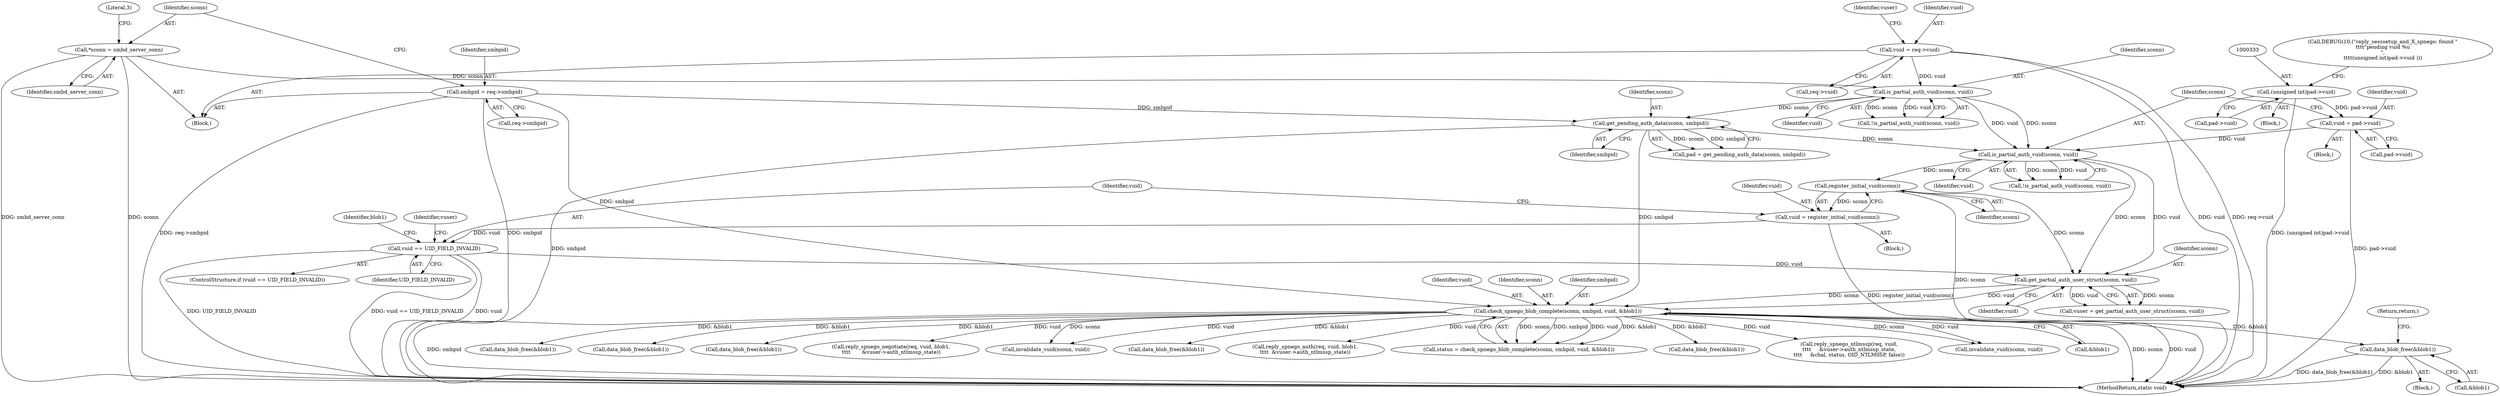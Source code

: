 digraph "0_samba_9280051bfba337458722fb157f3082f93cbd9f2b@API" {
"1000446" [label="(Call,data_blob_free(&blob1))"];
"1000378" [label="(Call,check_spnego_blob_complete(sconn, smbpid, vuid, &blob1))"];
"1000367" [label="(Call,get_partial_auth_user_struct(sconn, vuid))"];
"1000350" [label="(Call,register_initial_vuid(sconn))"];
"1000344" [label="(Call,is_partial_auth_vuid(sconn, vuid))"];
"1000315" [label="(Call,is_partial_auth_vuid(sconn, vuid))"];
"1000161" [label="(Call,*sconn = smbd_server_conn)"];
"1000141" [label="(Call,vuid = req->vuid)"];
"1000322" [label="(Call,get_pending_auth_data(sconn, smbpid))"];
"1000155" [label="(Call,smbpid = req->smbpid)"];
"1000337" [label="(Call,vuid = pad->vuid)"];
"1000332" [label="(Call,(unsigned int)pad->vuid)"];
"1000353" [label="(Call,vuid == UID_FIELD_INVALID)"];
"1000348" [label="(Call,vuid = register_initial_vuid(sconn))"];
"1000424" [label="(Call,data_blob_free(&blob1))"];
"1000365" [label="(Call,vuser = get_partial_auth_user_struct(sconn, vuid))"];
"1000381" [label="(Identifier,vuid)"];
"1000438" [label="(Call,reply_spnego_auth(req, vuid, blob1,\n\t\t\t\t  &vuser->auth_ntlmssp_state))"];
"1000484" [label="(Call,data_blob_free(&blob1))"];
"1000369" [label="(Identifier,vuid)"];
"1000344" [label="(Call,is_partial_auth_vuid(sconn, vuid))"];
"1000337" [label="(Call,vuid = pad->vuid)"];
"1000141" [label="(Call,vuid = req->vuid)"];
"1000449" [label="(Return,return;)"];
"1000162" [label="(Identifier,sconn)"];
"1000320" [label="(Call,pad = get_pending_auth_data(sconn, smbpid))"];
"1000117" [label="(Block,)"];
"1000142" [label="(Identifier,vuid)"];
"1000354" [label="(Identifier,vuid)"];
"1000323" [label="(Identifier,sconn)"];
"1000315" [label="(Call,is_partial_auth_vuid(sconn, vuid))"];
"1000353" [label="(Call,vuid == UID_FIELD_INVALID)"];
"1000314" [label="(Call,!is_partial_auth_vuid(sconn, vuid))"];
"1000348" [label="(Call,vuid = register_initial_vuid(sconn))"];
"1000316" [label="(Identifier,sconn)"];
"1000504" [label="(Call,reply_spnego_ntlmssp(req, vuid,\n\t\t\t\t     &vuser->auth_ntlmssp_state,\n\t\t\t\t     &chal, status, OID_NTLMSSP, false))"];
"1000156" [label="(Identifier,smbpid)"];
"1000163" [label="(Identifier,smbd_server_conn)"];
"1000330" [label="(Block,)"];
"1000155" [label="(Call,smbpid = req->smbpid)"];
"1000157" [label="(Call,req->smbpid)"];
"1000334" [label="(Call,pad->vuid)"];
"1000161" [label="(Call,*sconn = smbd_server_conn)"];
"1000332" [label="(Call,(unsigned int)pad->vuid)"];
"1000346" [label="(Identifier,vuid)"];
"1000395" [label="(Call,invalidate_vuid(sconn, vuid))"];
"1000359" [label="(Identifier,blob1)"];
"1000447" [label="(Call,&blob1)"];
"1000327" [label="(Block,)"];
"1000317" [label="(Identifier,vuid)"];
"1000351" [label="(Identifier,sconn)"];
"1000347" [label="(Block,)"];
"1000349" [label="(Identifier,vuid)"];
"1000355" [label="(Identifier,UID_FIELD_INVALID)"];
"1000165" [label="(Literal,3)"];
"1000382" [label="(Call,&blob1)"];
"1000378" [label="(Call,check_spnego_blob_complete(sconn, smbpid, vuid, &blob1))"];
"1000530" [label="(MethodReturn,static void)"];
"1000366" [label="(Identifier,vuser)"];
"1000339" [label="(Call,pad->vuid)"];
"1000376" [label="(Call,status = check_spnego_blob_complete(sconn, smbpid, vuid, &blob1))"];
"1000367" [label="(Call,get_partial_auth_user_struct(sconn, vuid))"];
"1000523" [label="(Call,data_blob_free(&blob1))"];
"1000379" [label="(Identifier,sconn)"];
"1000324" [label="(Identifier,smbpid)"];
"1000398" [label="(Call,data_blob_free(&blob1))"];
"1000345" [label="(Identifier,sconn)"];
"1000437" [label="(Block,)"];
"1000328" [label="(Call,DEBUG(10,(\"reply_sesssetup_and_X_spnego: found \"\n\t\t\t\t\"pending vuid %u\n\",\n\t\t\t\t(unsigned int)pad->vuid )))"];
"1000148" [label="(Identifier,vuser)"];
"1000322" [label="(Call,get_pending_auth_data(sconn, smbpid))"];
"1000380" [label="(Identifier,smbpid)"];
"1000352" [label="(ControlStructure,if (vuid == UID_FIELD_INVALID))"];
"1000143" [label="(Call,req->vuid)"];
"1000501" [label="(Call,data_blob_free(&blob1))"];
"1000343" [label="(Call,!is_partial_auth_vuid(sconn, vuid))"];
"1000338" [label="(Identifier,vuid)"];
"1000416" [label="(Call,reply_spnego_negotiate(req, vuid, blob1,\n\t\t\t\t       &vuser->auth_ntlmssp_state))"];
"1000481" [label="(Call,invalidate_vuid(sconn, vuid))"];
"1000368" [label="(Identifier,sconn)"];
"1000446" [label="(Call,data_blob_free(&blob1))"];
"1000350" [label="(Call,register_initial_vuid(sconn))"];
"1000446" -> "1000437"  [label="AST: "];
"1000446" -> "1000447"  [label="CFG: "];
"1000447" -> "1000446"  [label="AST: "];
"1000449" -> "1000446"  [label="CFG: "];
"1000446" -> "1000530"  [label="DDG: data_blob_free(&blob1)"];
"1000446" -> "1000530"  [label="DDG: &blob1"];
"1000378" -> "1000446"  [label="DDG: &blob1"];
"1000378" -> "1000376"  [label="AST: "];
"1000378" -> "1000382"  [label="CFG: "];
"1000379" -> "1000378"  [label="AST: "];
"1000380" -> "1000378"  [label="AST: "];
"1000381" -> "1000378"  [label="AST: "];
"1000382" -> "1000378"  [label="AST: "];
"1000376" -> "1000378"  [label="CFG: "];
"1000378" -> "1000530"  [label="DDG: smbpid"];
"1000378" -> "1000530"  [label="DDG: sconn"];
"1000378" -> "1000530"  [label="DDG: vuid"];
"1000378" -> "1000376"  [label="DDG: sconn"];
"1000378" -> "1000376"  [label="DDG: smbpid"];
"1000378" -> "1000376"  [label="DDG: vuid"];
"1000378" -> "1000376"  [label="DDG: &blob1"];
"1000367" -> "1000378"  [label="DDG: sconn"];
"1000367" -> "1000378"  [label="DDG: vuid"];
"1000322" -> "1000378"  [label="DDG: smbpid"];
"1000155" -> "1000378"  [label="DDG: smbpid"];
"1000378" -> "1000395"  [label="DDG: sconn"];
"1000378" -> "1000395"  [label="DDG: vuid"];
"1000378" -> "1000398"  [label="DDG: &blob1"];
"1000378" -> "1000416"  [label="DDG: vuid"];
"1000378" -> "1000424"  [label="DDG: &blob1"];
"1000378" -> "1000438"  [label="DDG: vuid"];
"1000378" -> "1000481"  [label="DDG: sconn"];
"1000378" -> "1000481"  [label="DDG: vuid"];
"1000378" -> "1000484"  [label="DDG: &blob1"];
"1000378" -> "1000501"  [label="DDG: &blob1"];
"1000378" -> "1000504"  [label="DDG: vuid"];
"1000378" -> "1000523"  [label="DDG: &blob1"];
"1000367" -> "1000365"  [label="AST: "];
"1000367" -> "1000369"  [label="CFG: "];
"1000368" -> "1000367"  [label="AST: "];
"1000369" -> "1000367"  [label="AST: "];
"1000365" -> "1000367"  [label="CFG: "];
"1000367" -> "1000365"  [label="DDG: sconn"];
"1000367" -> "1000365"  [label="DDG: vuid"];
"1000350" -> "1000367"  [label="DDG: sconn"];
"1000344" -> "1000367"  [label="DDG: sconn"];
"1000344" -> "1000367"  [label="DDG: vuid"];
"1000353" -> "1000367"  [label="DDG: vuid"];
"1000350" -> "1000348"  [label="AST: "];
"1000350" -> "1000351"  [label="CFG: "];
"1000351" -> "1000350"  [label="AST: "];
"1000348" -> "1000350"  [label="CFG: "];
"1000350" -> "1000530"  [label="DDG: sconn"];
"1000350" -> "1000348"  [label="DDG: sconn"];
"1000344" -> "1000350"  [label="DDG: sconn"];
"1000344" -> "1000343"  [label="AST: "];
"1000344" -> "1000346"  [label="CFG: "];
"1000345" -> "1000344"  [label="AST: "];
"1000346" -> "1000344"  [label="AST: "];
"1000343" -> "1000344"  [label="CFG: "];
"1000344" -> "1000343"  [label="DDG: sconn"];
"1000344" -> "1000343"  [label="DDG: vuid"];
"1000315" -> "1000344"  [label="DDG: sconn"];
"1000315" -> "1000344"  [label="DDG: vuid"];
"1000322" -> "1000344"  [label="DDG: sconn"];
"1000337" -> "1000344"  [label="DDG: vuid"];
"1000315" -> "1000314"  [label="AST: "];
"1000315" -> "1000317"  [label="CFG: "];
"1000316" -> "1000315"  [label="AST: "];
"1000317" -> "1000315"  [label="AST: "];
"1000314" -> "1000315"  [label="CFG: "];
"1000315" -> "1000314"  [label="DDG: sconn"];
"1000315" -> "1000314"  [label="DDG: vuid"];
"1000161" -> "1000315"  [label="DDG: sconn"];
"1000141" -> "1000315"  [label="DDG: vuid"];
"1000315" -> "1000322"  [label="DDG: sconn"];
"1000161" -> "1000117"  [label="AST: "];
"1000161" -> "1000163"  [label="CFG: "];
"1000162" -> "1000161"  [label="AST: "];
"1000163" -> "1000161"  [label="AST: "];
"1000165" -> "1000161"  [label="CFG: "];
"1000161" -> "1000530"  [label="DDG: smbd_server_conn"];
"1000161" -> "1000530"  [label="DDG: sconn"];
"1000141" -> "1000117"  [label="AST: "];
"1000141" -> "1000143"  [label="CFG: "];
"1000142" -> "1000141"  [label="AST: "];
"1000143" -> "1000141"  [label="AST: "];
"1000148" -> "1000141"  [label="CFG: "];
"1000141" -> "1000530"  [label="DDG: vuid"];
"1000141" -> "1000530"  [label="DDG: req->vuid"];
"1000322" -> "1000320"  [label="AST: "];
"1000322" -> "1000324"  [label="CFG: "];
"1000323" -> "1000322"  [label="AST: "];
"1000324" -> "1000322"  [label="AST: "];
"1000320" -> "1000322"  [label="CFG: "];
"1000322" -> "1000530"  [label="DDG: smbpid"];
"1000322" -> "1000320"  [label="DDG: sconn"];
"1000322" -> "1000320"  [label="DDG: smbpid"];
"1000155" -> "1000322"  [label="DDG: smbpid"];
"1000155" -> "1000117"  [label="AST: "];
"1000155" -> "1000157"  [label="CFG: "];
"1000156" -> "1000155"  [label="AST: "];
"1000157" -> "1000155"  [label="AST: "];
"1000162" -> "1000155"  [label="CFG: "];
"1000155" -> "1000530"  [label="DDG: req->smbpid"];
"1000155" -> "1000530"  [label="DDG: smbpid"];
"1000337" -> "1000327"  [label="AST: "];
"1000337" -> "1000339"  [label="CFG: "];
"1000338" -> "1000337"  [label="AST: "];
"1000339" -> "1000337"  [label="AST: "];
"1000345" -> "1000337"  [label="CFG: "];
"1000337" -> "1000530"  [label="DDG: pad->vuid"];
"1000332" -> "1000337"  [label="DDG: pad->vuid"];
"1000332" -> "1000330"  [label="AST: "];
"1000332" -> "1000334"  [label="CFG: "];
"1000333" -> "1000332"  [label="AST: "];
"1000334" -> "1000332"  [label="AST: "];
"1000328" -> "1000332"  [label="CFG: "];
"1000332" -> "1000530"  [label="DDG: (unsigned int)pad->vuid"];
"1000353" -> "1000352"  [label="AST: "];
"1000353" -> "1000355"  [label="CFG: "];
"1000354" -> "1000353"  [label="AST: "];
"1000355" -> "1000353"  [label="AST: "];
"1000359" -> "1000353"  [label="CFG: "];
"1000366" -> "1000353"  [label="CFG: "];
"1000353" -> "1000530"  [label="DDG: vuid == UID_FIELD_INVALID"];
"1000353" -> "1000530"  [label="DDG: vuid"];
"1000353" -> "1000530"  [label="DDG: UID_FIELD_INVALID"];
"1000348" -> "1000353"  [label="DDG: vuid"];
"1000348" -> "1000347"  [label="AST: "];
"1000349" -> "1000348"  [label="AST: "];
"1000354" -> "1000348"  [label="CFG: "];
"1000348" -> "1000530"  [label="DDG: register_initial_vuid(sconn)"];
}
